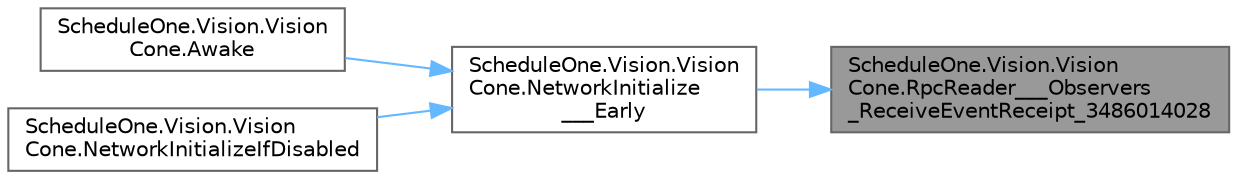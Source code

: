 digraph "ScheduleOne.Vision.VisionCone.RpcReader___Observers_ReceiveEventReceipt_3486014028"
{
 // LATEX_PDF_SIZE
  bgcolor="transparent";
  edge [fontname=Helvetica,fontsize=10,labelfontname=Helvetica,labelfontsize=10];
  node [fontname=Helvetica,fontsize=10,shape=box,height=0.2,width=0.4];
  rankdir="RL";
  Node1 [id="Node000001",label="ScheduleOne.Vision.Vision\lCone.RpcReader___Observers\l_ReceiveEventReceipt_3486014028",height=0.2,width=0.4,color="gray40", fillcolor="grey60", style="filled", fontcolor="black",tooltip=" "];
  Node1 -> Node2 [id="edge1_Node000001_Node000002",dir="back",color="steelblue1",style="solid",tooltip=" "];
  Node2 [id="Node000002",label="ScheduleOne.Vision.Vision\lCone.NetworkInitialize\l___Early",height=0.2,width=0.4,color="grey40", fillcolor="white", style="filled",URL="$class_schedule_one_1_1_vision_1_1_vision_cone.html#acf4770d86d4378f88cd6b7c1961f9268",tooltip=" "];
  Node2 -> Node3 [id="edge2_Node000002_Node000003",dir="back",color="steelblue1",style="solid",tooltip=" "];
  Node3 [id="Node000003",label="ScheduleOne.Vision.Vision\lCone.Awake",height=0.2,width=0.4,color="grey40", fillcolor="white", style="filled",URL="$class_schedule_one_1_1_vision_1_1_vision_cone.html#af441300c79fc586be92ac93c1f87c86d",tooltip=" "];
  Node2 -> Node4 [id="edge3_Node000002_Node000004",dir="back",color="steelblue1",style="solid",tooltip=" "];
  Node4 [id="Node000004",label="ScheduleOne.Vision.Vision\lCone.NetworkInitializeIfDisabled",height=0.2,width=0.4,color="grey40", fillcolor="white", style="filled",URL="$class_schedule_one_1_1_vision_1_1_vision_cone.html#afe3f39dac917c5e2a87ecd86ea99c4bb",tooltip=" "];
}
